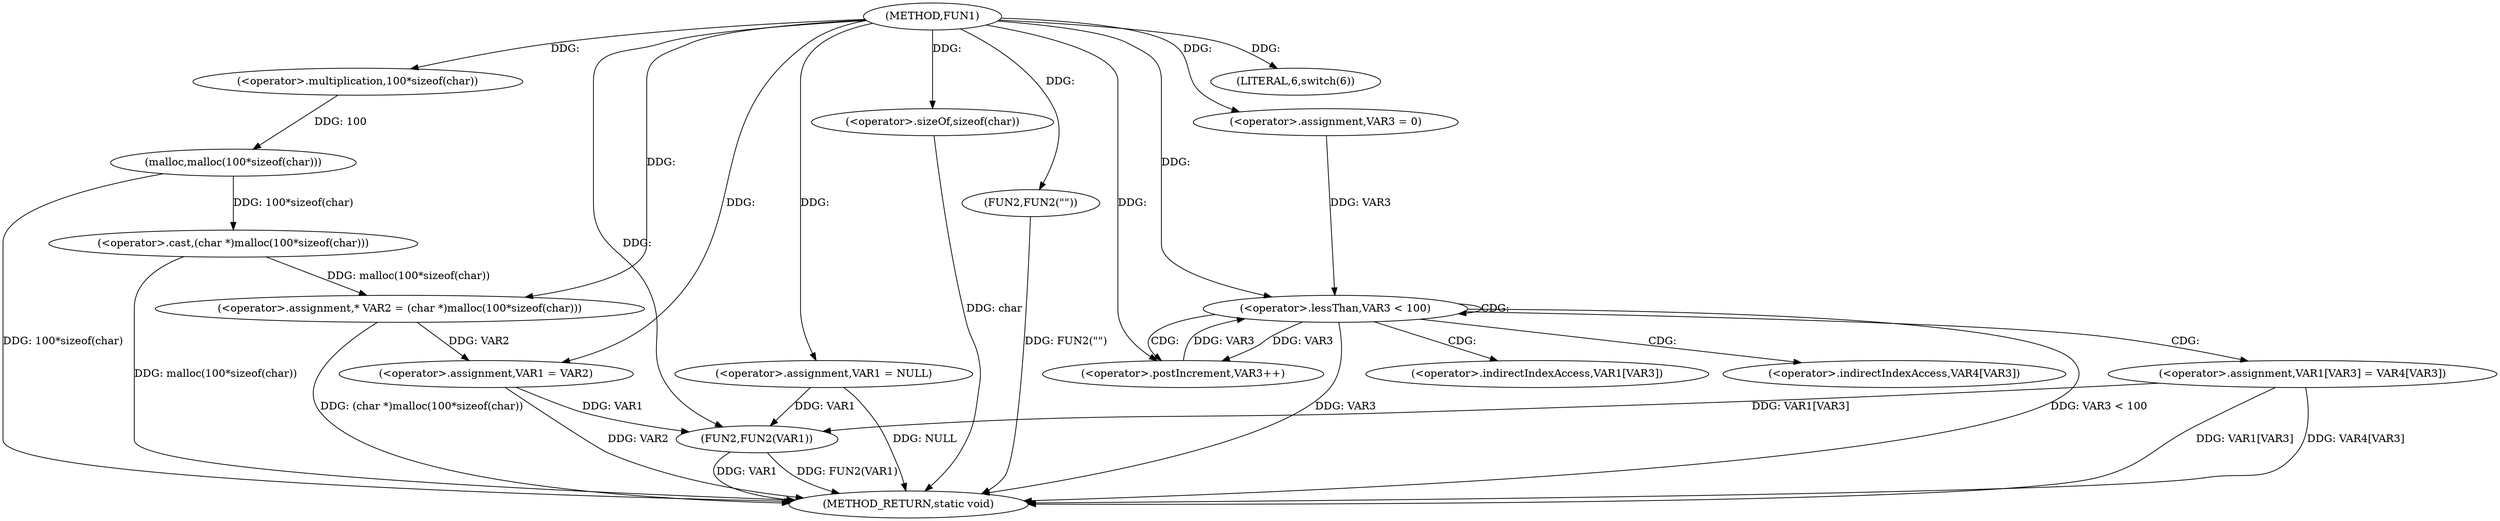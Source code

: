 digraph FUN1 {  
"1000100" [label = "(METHOD,FUN1)" ]
"1000151" [label = "(METHOD_RETURN,static void)" ]
"1000103" [label = "(<operator>.assignment,VAR1 = NULL)" ]
"1000107" [label = "(LITERAL,6,switch(6))" ]
"1000112" [label = "(<operator>.assignment,* VAR2 = (char *)malloc(100*sizeof(char)))" ]
"1000114" [label = "(<operator>.cast,(char *)malloc(100*sizeof(char)))" ]
"1000116" [label = "(malloc,malloc(100*sizeof(char)))" ]
"1000117" [label = "(<operator>.multiplication,100*sizeof(char))" ]
"1000119" [label = "(<operator>.sizeOf,sizeof(char))" ]
"1000121" [label = "(<operator>.assignment,VAR1 = VAR2)" ]
"1000126" [label = "(FUN2,FUN2(\"\"))" ]
"1000133" [label = "(<operator>.assignment,VAR3 = 0)" ]
"1000136" [label = "(<operator>.lessThan,VAR3 < 100)" ]
"1000139" [label = "(<operator>.postIncrement,VAR3++)" ]
"1000142" [label = "(<operator>.assignment,VAR1[VAR3] = VAR4[VAR3])" ]
"1000149" [label = "(FUN2,FUN2(VAR1))" ]
"1000143" [label = "(<operator>.indirectIndexAccess,VAR1[VAR3])" ]
"1000146" [label = "(<operator>.indirectIndexAccess,VAR4[VAR3])" ]
  "1000116" -> "1000151"  [ label = "DDG: 100*sizeof(char)"] 
  "1000126" -> "1000151"  [ label = "DDG: FUN2(\"\")"] 
  "1000103" -> "1000151"  [ label = "DDG: NULL"] 
  "1000112" -> "1000151"  [ label = "DDG: (char *)malloc(100*sizeof(char))"] 
  "1000149" -> "1000151"  [ label = "DDG: FUN2(VAR1)"] 
  "1000119" -> "1000151"  [ label = "DDG: char"] 
  "1000149" -> "1000151"  [ label = "DDG: VAR1"] 
  "1000142" -> "1000151"  [ label = "DDG: VAR4[VAR3]"] 
  "1000114" -> "1000151"  [ label = "DDG: malloc(100*sizeof(char))"] 
  "1000136" -> "1000151"  [ label = "DDG: VAR3"] 
  "1000121" -> "1000151"  [ label = "DDG: VAR2"] 
  "1000142" -> "1000151"  [ label = "DDG: VAR1[VAR3]"] 
  "1000136" -> "1000151"  [ label = "DDG: VAR3 < 100"] 
  "1000100" -> "1000103"  [ label = "DDG: "] 
  "1000100" -> "1000107"  [ label = "DDG: "] 
  "1000114" -> "1000112"  [ label = "DDG: malloc(100*sizeof(char))"] 
  "1000100" -> "1000112"  [ label = "DDG: "] 
  "1000116" -> "1000114"  [ label = "DDG: 100*sizeof(char)"] 
  "1000117" -> "1000116"  [ label = "DDG: 100"] 
  "1000100" -> "1000117"  [ label = "DDG: "] 
  "1000100" -> "1000119"  [ label = "DDG: "] 
  "1000112" -> "1000121"  [ label = "DDG: VAR2"] 
  "1000100" -> "1000121"  [ label = "DDG: "] 
  "1000100" -> "1000126"  [ label = "DDG: "] 
  "1000100" -> "1000133"  [ label = "DDG: "] 
  "1000139" -> "1000136"  [ label = "DDG: VAR3"] 
  "1000133" -> "1000136"  [ label = "DDG: VAR3"] 
  "1000100" -> "1000136"  [ label = "DDG: "] 
  "1000136" -> "1000139"  [ label = "DDG: VAR3"] 
  "1000100" -> "1000139"  [ label = "DDG: "] 
  "1000103" -> "1000149"  [ label = "DDG: VAR1"] 
  "1000142" -> "1000149"  [ label = "DDG: VAR1[VAR3]"] 
  "1000121" -> "1000149"  [ label = "DDG: VAR1"] 
  "1000100" -> "1000149"  [ label = "DDG: "] 
  "1000136" -> "1000143"  [ label = "CDG: "] 
  "1000136" -> "1000142"  [ label = "CDG: "] 
  "1000136" -> "1000139"  [ label = "CDG: "] 
  "1000136" -> "1000146"  [ label = "CDG: "] 
  "1000136" -> "1000136"  [ label = "CDG: "] 
}
